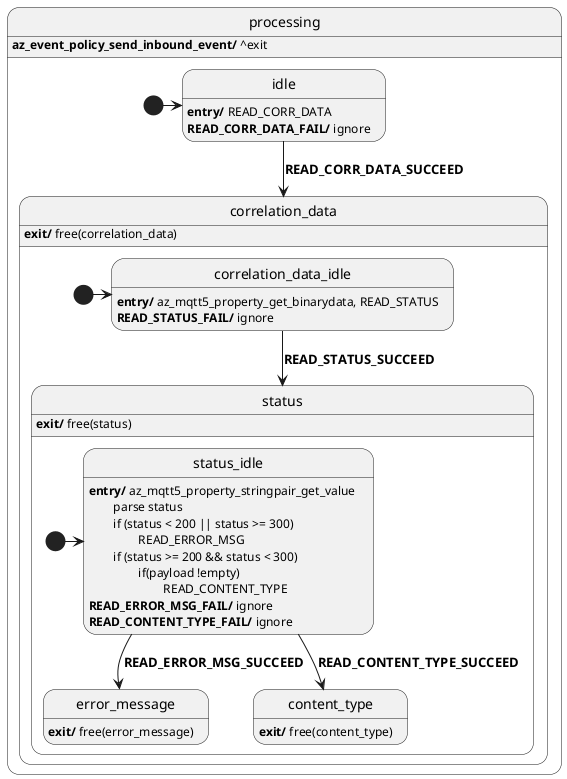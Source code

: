 @startuml

state processing {
  state idle
  idle : <b>entry/</b> READ_CORR_DATA
  idle : <b>READ_CORR_DATA_FAIL/</b> ignore

  state correlation_data {
    state correlation_data_idle
    correlation_data_idle : <b>entry/</b> az_mqtt5_property_get_binarydata, READ_STATUS
    correlation_data_idle : <b>READ_STATUS_FAIL/</b> ignore
    state status {
      state status_idle
      status_idle : <b>entry/</b> az_mqtt5_property_stringpair_get_value \n\tparse status
      status_idle : \tif (status < 200 || status >= 300) 
      status_idle : \t\tREAD_ERROR_MSG
      status_idle : \tif (status >= 200 && status < 300)
      status_idle : \t\tif(payload !empty)
      status_idle : \t\t\tREAD_CONTENT_TYPE
      status_idle : <b>READ_ERROR_MSG_FAIL/</b> ignore
      status_idle : <b>READ_CONTENT_TYPE_FAIL/</b> ignore

      state error_message
      error_message : <b>exit/</b> free(error_message)

      state content_type
      content_type : <b>exit/</b> free(content_type)

      [*] -> status_idle
      status_idle --> error_message : <b>READ_ERROR_MSG_SUCCEED</b>
      status_idle --> content_type : <b>READ_CONTENT_TYPE_SUCCEED</b>
    }
    status : <b>exit/</b> free(status)

    [*] -> correlation_data_idle
    correlation_data_idle --> status : <b>READ_STATUS_SUCCEED</b>
  }
  correlation_data : <b>exit/</b> free(correlation_data)

  
  [*] -> idle
  idle --> correlation_data : <b>READ_CORR_DATA_SUCCEED</b>

}
processing : <b>az_event_policy_send_inbound_event/</b> ^exit

@enduml

' READ_CORR_DATA_SUCCEED
' READ_CORR_DATA_FAIL
' READ_STATUS_SUCCEED
' READ_STATUS_FAIL
' READ_ERROR_MSG_SUCCEED
' READ_ERROR_MSG_FAIL
' READ_CONTENT_TYPE_SUCCEED
' READ_CONTENT_TYPE_FAIL
